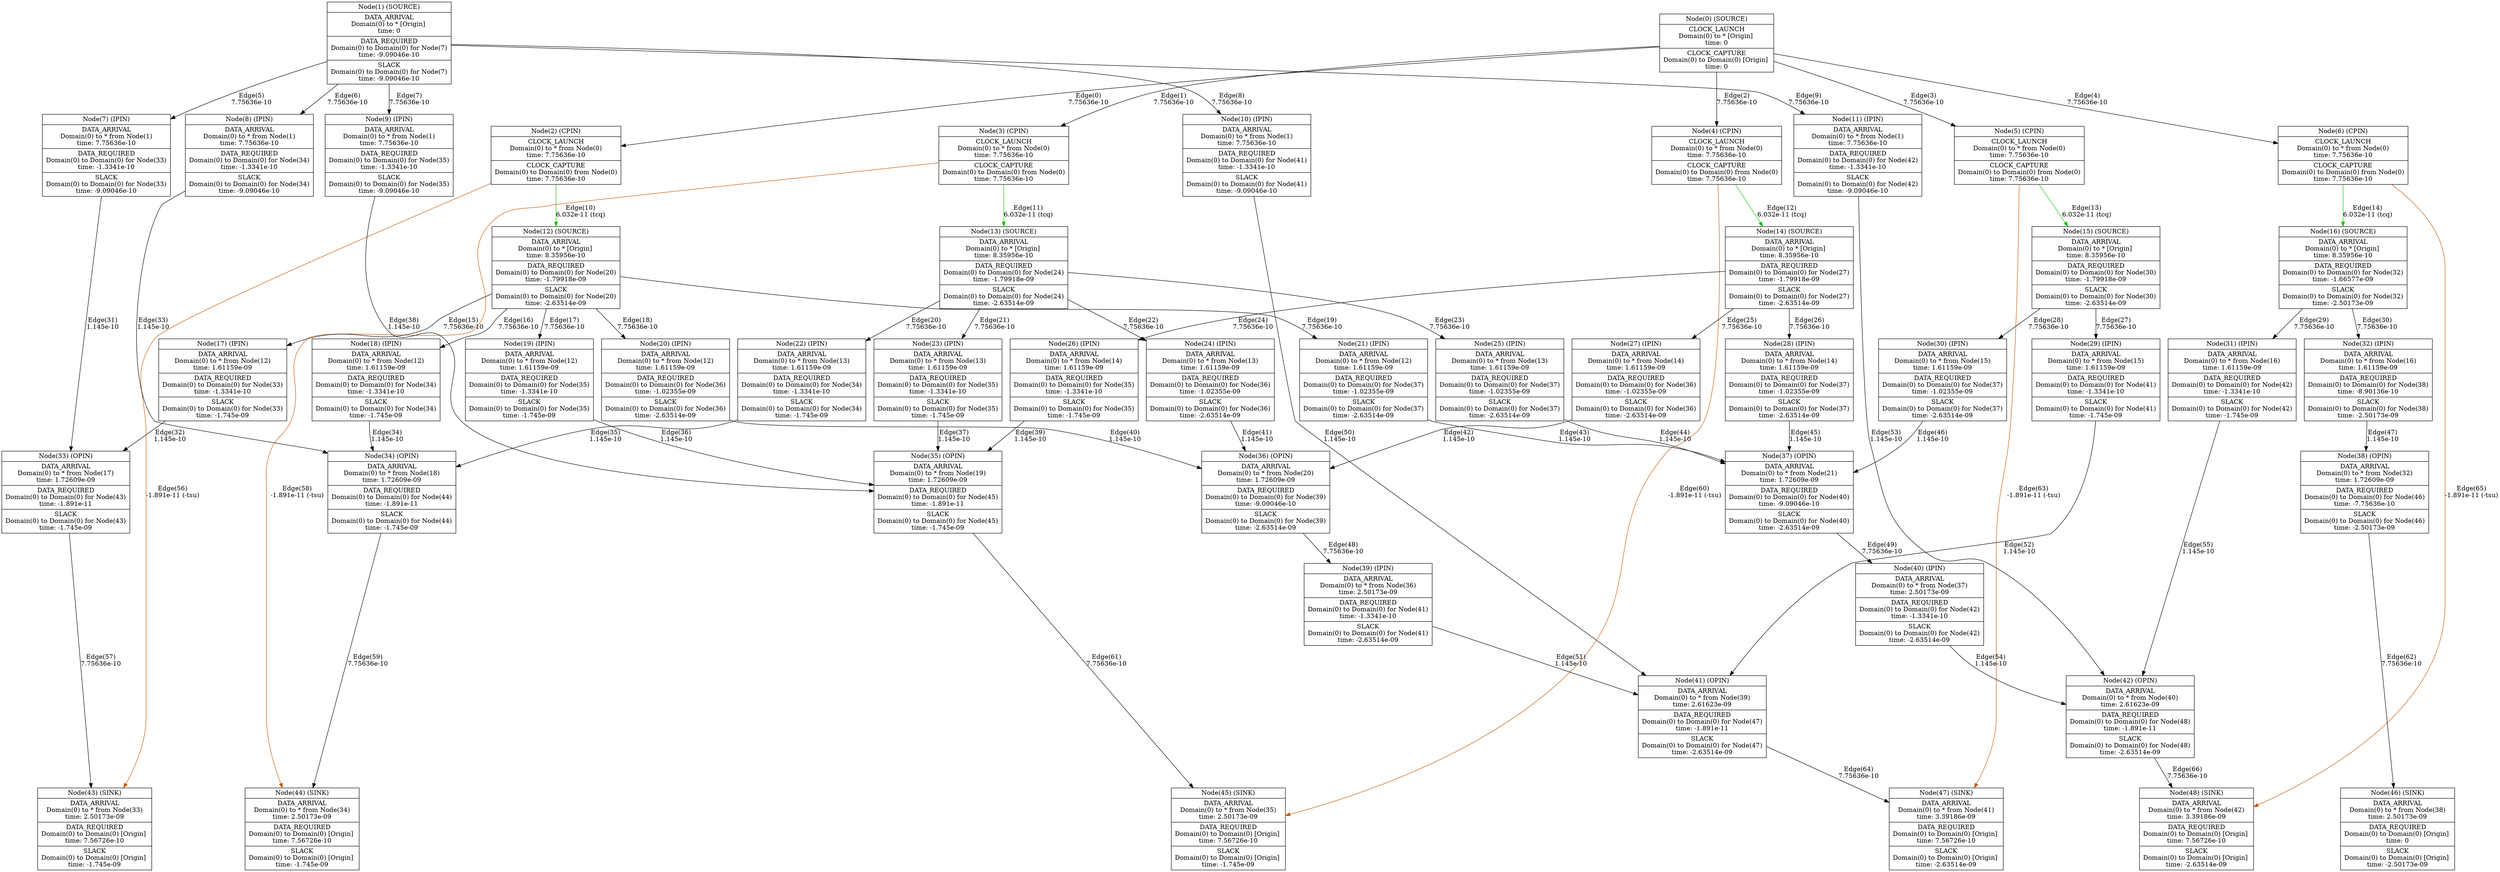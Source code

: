 digraph G {
	node[shape=record]
	node0[label="{Node(0) (SOURCE) | {CLOCK_LAUNCH\nDomain(0) to * [Origin] \ntime: 0} | {CLOCK_CAPTURE\nDomain(0) to Domain(0) [Origin] \ntime: 0}}"]
	node1[label="{Node(1) (SOURCE) | {DATA_ARRIVAL\nDomain(0) to * [Origin] \ntime: 0} | {DATA_REQUIRED\nDomain(0) to Domain(0) for Node(7)\ntime: -9.09046e-10} | {SLACK\nDomain(0) to Domain(0) for Node(7)\ntime: -9.09046e-10}}"]
	node2[label="{Node(2) (CPIN) | {CLOCK_LAUNCH\nDomain(0) to * from Node(0)\ntime: 7.75636e-10} | {CLOCK_CAPTURE\nDomain(0) to Domain(0) from Node(0)\ntime: 7.75636e-10}}"]
	node3[label="{Node(3) (CPIN) | {CLOCK_LAUNCH\nDomain(0) to * from Node(0)\ntime: 7.75636e-10} | {CLOCK_CAPTURE\nDomain(0) to Domain(0) from Node(0)\ntime: 7.75636e-10}}"]
	node4[label="{Node(4) (CPIN) | {CLOCK_LAUNCH\nDomain(0) to * from Node(0)\ntime: 7.75636e-10} | {CLOCK_CAPTURE\nDomain(0) to Domain(0) from Node(0)\ntime: 7.75636e-10}}"]
	node5[label="{Node(5) (CPIN) | {CLOCK_LAUNCH\nDomain(0) to * from Node(0)\ntime: 7.75636e-10} | {CLOCK_CAPTURE\nDomain(0) to Domain(0) from Node(0)\ntime: 7.75636e-10}}"]
	node6[label="{Node(6) (CPIN) | {CLOCK_LAUNCH\nDomain(0) to * from Node(0)\ntime: 7.75636e-10} | {CLOCK_CAPTURE\nDomain(0) to Domain(0) from Node(0)\ntime: 7.75636e-10}}"]
	node7[label="{Node(7) (IPIN) | {DATA_ARRIVAL\nDomain(0) to * from Node(1)\ntime: 7.75636e-10} | {DATA_REQUIRED\nDomain(0) to Domain(0) for Node(33)\ntime: -1.3341e-10} | {SLACK\nDomain(0) to Domain(0) for Node(33)\ntime: -9.09046e-10}}"]
	node8[label="{Node(8) (IPIN) | {DATA_ARRIVAL\nDomain(0) to * from Node(1)\ntime: 7.75636e-10} | {DATA_REQUIRED\nDomain(0) to Domain(0) for Node(34)\ntime: -1.3341e-10} | {SLACK\nDomain(0) to Domain(0) for Node(34)\ntime: -9.09046e-10}}"]
	node9[label="{Node(9) (IPIN) | {DATA_ARRIVAL\nDomain(0) to * from Node(1)\ntime: 7.75636e-10} | {DATA_REQUIRED\nDomain(0) to Domain(0) for Node(35)\ntime: -1.3341e-10} | {SLACK\nDomain(0) to Domain(0) for Node(35)\ntime: -9.09046e-10}}"]
	node10[label="{Node(10) (IPIN) | {DATA_ARRIVAL\nDomain(0) to * from Node(1)\ntime: 7.75636e-10} | {DATA_REQUIRED\nDomain(0) to Domain(0) for Node(41)\ntime: -1.3341e-10} | {SLACK\nDomain(0) to Domain(0) for Node(41)\ntime: -9.09046e-10}}"]
	node11[label="{Node(11) (IPIN) | {DATA_ARRIVAL\nDomain(0) to * from Node(1)\ntime: 7.75636e-10} | {DATA_REQUIRED\nDomain(0) to Domain(0) for Node(42)\ntime: -1.3341e-10} | {SLACK\nDomain(0) to Domain(0) for Node(42)\ntime: -9.09046e-10}}"]
	node12[label="{Node(12) (SOURCE) | {DATA_ARRIVAL\nDomain(0) to * [Origin] \ntime: 8.35956e-10} | {DATA_REQUIRED\nDomain(0) to Domain(0) for Node(20)\ntime: -1.79918e-09} | {SLACK\nDomain(0) to Domain(0) for Node(20)\ntime: -2.63514e-09}}"]
	node13[label="{Node(13) (SOURCE) | {DATA_ARRIVAL\nDomain(0) to * [Origin] \ntime: 8.35956e-10} | {DATA_REQUIRED\nDomain(0) to Domain(0) for Node(24)\ntime: -1.79918e-09} | {SLACK\nDomain(0) to Domain(0) for Node(24)\ntime: -2.63514e-09}}"]
	node14[label="{Node(14) (SOURCE) | {DATA_ARRIVAL\nDomain(0) to * [Origin] \ntime: 8.35956e-10} | {DATA_REQUIRED\nDomain(0) to Domain(0) for Node(27)\ntime: -1.79918e-09} | {SLACK\nDomain(0) to Domain(0) for Node(27)\ntime: -2.63514e-09}}"]
	node15[label="{Node(15) (SOURCE) | {DATA_ARRIVAL\nDomain(0) to * [Origin] \ntime: 8.35956e-10} | {DATA_REQUIRED\nDomain(0) to Domain(0) for Node(30)\ntime: -1.79918e-09} | {SLACK\nDomain(0) to Domain(0) for Node(30)\ntime: -2.63514e-09}}"]
	node16[label="{Node(16) (SOURCE) | {DATA_ARRIVAL\nDomain(0) to * [Origin] \ntime: 8.35956e-10} | {DATA_REQUIRED\nDomain(0) to Domain(0) for Node(32)\ntime: -1.66577e-09} | {SLACK\nDomain(0) to Domain(0) for Node(32)\ntime: -2.50173e-09}}"]
	node17[label="{Node(17) (IPIN) | {DATA_ARRIVAL\nDomain(0) to * from Node(12)\ntime: 1.61159e-09} | {DATA_REQUIRED\nDomain(0) to Domain(0) for Node(33)\ntime: -1.3341e-10} | {SLACK\nDomain(0) to Domain(0) for Node(33)\ntime: -1.745e-09}}"]
	node18[label="{Node(18) (IPIN) | {DATA_ARRIVAL\nDomain(0) to * from Node(12)\ntime: 1.61159e-09} | {DATA_REQUIRED\nDomain(0) to Domain(0) for Node(34)\ntime: -1.3341e-10} | {SLACK\nDomain(0) to Domain(0) for Node(34)\ntime: -1.745e-09}}"]
	node19[label="{Node(19) (IPIN) | {DATA_ARRIVAL\nDomain(0) to * from Node(12)\ntime: 1.61159e-09} | {DATA_REQUIRED\nDomain(0) to Domain(0) for Node(35)\ntime: -1.3341e-10} | {SLACK\nDomain(0) to Domain(0) for Node(35)\ntime: -1.745e-09}}"]
	node20[label="{Node(20) (IPIN) | {DATA_ARRIVAL\nDomain(0) to * from Node(12)\ntime: 1.61159e-09} | {DATA_REQUIRED\nDomain(0) to Domain(0) for Node(36)\ntime: -1.02355e-09} | {SLACK\nDomain(0) to Domain(0) for Node(36)\ntime: -2.63514e-09}}"]
	node21[label="{Node(21) (IPIN) | {DATA_ARRIVAL\nDomain(0) to * from Node(12)\ntime: 1.61159e-09} | {DATA_REQUIRED\nDomain(0) to Domain(0) for Node(37)\ntime: -1.02355e-09} | {SLACK\nDomain(0) to Domain(0) for Node(37)\ntime: -2.63514e-09}}"]
	node22[label="{Node(22) (IPIN) | {DATA_ARRIVAL\nDomain(0) to * from Node(13)\ntime: 1.61159e-09} | {DATA_REQUIRED\nDomain(0) to Domain(0) for Node(34)\ntime: -1.3341e-10} | {SLACK\nDomain(0) to Domain(0) for Node(34)\ntime: -1.745e-09}}"]
	node23[label="{Node(23) (IPIN) | {DATA_ARRIVAL\nDomain(0) to * from Node(13)\ntime: 1.61159e-09} | {DATA_REQUIRED\nDomain(0) to Domain(0) for Node(35)\ntime: -1.3341e-10} | {SLACK\nDomain(0) to Domain(0) for Node(35)\ntime: -1.745e-09}}"]
	node24[label="{Node(24) (IPIN) | {DATA_ARRIVAL\nDomain(0) to * from Node(13)\ntime: 1.61159e-09} | {DATA_REQUIRED\nDomain(0) to Domain(0) for Node(36)\ntime: -1.02355e-09} | {SLACK\nDomain(0) to Domain(0) for Node(36)\ntime: -2.63514e-09}}"]
	node25[label="{Node(25) (IPIN) | {DATA_ARRIVAL\nDomain(0) to * from Node(13)\ntime: 1.61159e-09} | {DATA_REQUIRED\nDomain(0) to Domain(0) for Node(37)\ntime: -1.02355e-09} | {SLACK\nDomain(0) to Domain(0) for Node(37)\ntime: -2.63514e-09}}"]
	node26[label="{Node(26) (IPIN) | {DATA_ARRIVAL\nDomain(0) to * from Node(14)\ntime: 1.61159e-09} | {DATA_REQUIRED\nDomain(0) to Domain(0) for Node(35)\ntime: -1.3341e-10} | {SLACK\nDomain(0) to Domain(0) for Node(35)\ntime: -1.745e-09}}"]
	node27[label="{Node(27) (IPIN) | {DATA_ARRIVAL\nDomain(0) to * from Node(14)\ntime: 1.61159e-09} | {DATA_REQUIRED\nDomain(0) to Domain(0) for Node(36)\ntime: -1.02355e-09} | {SLACK\nDomain(0) to Domain(0) for Node(36)\ntime: -2.63514e-09}}"]
	node28[label="{Node(28) (IPIN) | {DATA_ARRIVAL\nDomain(0) to * from Node(14)\ntime: 1.61159e-09} | {DATA_REQUIRED\nDomain(0) to Domain(0) for Node(37)\ntime: -1.02355e-09} | {SLACK\nDomain(0) to Domain(0) for Node(37)\ntime: -2.63514e-09}}"]
	node29[label="{Node(29) (IPIN) | {DATA_ARRIVAL\nDomain(0) to * from Node(15)\ntime: 1.61159e-09} | {DATA_REQUIRED\nDomain(0) to Domain(0) for Node(41)\ntime: -1.3341e-10} | {SLACK\nDomain(0) to Domain(0) for Node(41)\ntime: -1.745e-09}}"]
	node30[label="{Node(30) (IPIN) | {DATA_ARRIVAL\nDomain(0) to * from Node(15)\ntime: 1.61159e-09} | {DATA_REQUIRED\nDomain(0) to Domain(0) for Node(37)\ntime: -1.02355e-09} | {SLACK\nDomain(0) to Domain(0) for Node(37)\ntime: -2.63514e-09}}"]
	node31[label="{Node(31) (IPIN) | {DATA_ARRIVAL\nDomain(0) to * from Node(16)\ntime: 1.61159e-09} | {DATA_REQUIRED\nDomain(0) to Domain(0) for Node(42)\ntime: -1.3341e-10} | {SLACK\nDomain(0) to Domain(0) for Node(42)\ntime: -1.745e-09}}"]
	node32[label="{Node(32) (IPIN) | {DATA_ARRIVAL\nDomain(0) to * from Node(16)\ntime: 1.61159e-09} | {DATA_REQUIRED\nDomain(0) to Domain(0) for Node(38)\ntime: -8.90136e-10} | {SLACK\nDomain(0) to Domain(0) for Node(38)\ntime: -2.50173e-09}}"]
	node33[label="{Node(33) (OPIN) | {DATA_ARRIVAL\nDomain(0) to * from Node(17)\ntime: 1.72609e-09} | {DATA_REQUIRED\nDomain(0) to Domain(0) for Node(43)\ntime: -1.891e-11} | {SLACK\nDomain(0) to Domain(0) for Node(43)\ntime: -1.745e-09}}"]
	node34[label="{Node(34) (OPIN) | {DATA_ARRIVAL\nDomain(0) to * from Node(18)\ntime: 1.72609e-09} | {DATA_REQUIRED\nDomain(0) to Domain(0) for Node(44)\ntime: -1.891e-11} | {SLACK\nDomain(0) to Domain(0) for Node(44)\ntime: -1.745e-09}}"]
	node35[label="{Node(35) (OPIN) | {DATA_ARRIVAL\nDomain(0) to * from Node(19)\ntime: 1.72609e-09} | {DATA_REQUIRED\nDomain(0) to Domain(0) for Node(45)\ntime: -1.891e-11} | {SLACK\nDomain(0) to Domain(0) for Node(45)\ntime: -1.745e-09}}"]
	node36[label="{Node(36) (OPIN) | {DATA_ARRIVAL\nDomain(0) to * from Node(20)\ntime: 1.72609e-09} | {DATA_REQUIRED\nDomain(0) to Domain(0) for Node(39)\ntime: -9.09046e-10} | {SLACK\nDomain(0) to Domain(0) for Node(39)\ntime: -2.63514e-09}}"]
	node37[label="{Node(37) (OPIN) | {DATA_ARRIVAL\nDomain(0) to * from Node(21)\ntime: 1.72609e-09} | {DATA_REQUIRED\nDomain(0) to Domain(0) for Node(40)\ntime: -9.09046e-10} | {SLACK\nDomain(0) to Domain(0) for Node(40)\ntime: -2.63514e-09}}"]
	node38[label="{Node(38) (OPIN) | {DATA_ARRIVAL\nDomain(0) to * from Node(32)\ntime: 1.72609e-09} | {DATA_REQUIRED\nDomain(0) to Domain(0) for Node(46)\ntime: -7.75636e-10} | {SLACK\nDomain(0) to Domain(0) for Node(46)\ntime: -2.50173e-09}}"]
	node39[label="{Node(39) (IPIN) | {DATA_ARRIVAL\nDomain(0) to * from Node(36)\ntime: 2.50173e-09} | {DATA_REQUIRED\nDomain(0) to Domain(0) for Node(41)\ntime: -1.3341e-10} | {SLACK\nDomain(0) to Domain(0) for Node(41)\ntime: -2.63514e-09}}"]
	node40[label="{Node(40) (IPIN) | {DATA_ARRIVAL\nDomain(0) to * from Node(37)\ntime: 2.50173e-09} | {DATA_REQUIRED\nDomain(0) to Domain(0) for Node(42)\ntime: -1.3341e-10} | {SLACK\nDomain(0) to Domain(0) for Node(42)\ntime: -2.63514e-09}}"]
	node41[label="{Node(41) (OPIN) | {DATA_ARRIVAL\nDomain(0) to * from Node(39)\ntime: 2.61623e-09} | {DATA_REQUIRED\nDomain(0) to Domain(0) for Node(47)\ntime: -1.891e-11} | {SLACK\nDomain(0) to Domain(0) for Node(47)\ntime: -2.63514e-09}}"]
	node42[label="{Node(42) (OPIN) | {DATA_ARRIVAL\nDomain(0) to * from Node(40)\ntime: 2.61623e-09} | {DATA_REQUIRED\nDomain(0) to Domain(0) for Node(48)\ntime: -1.891e-11} | {SLACK\nDomain(0) to Domain(0) for Node(48)\ntime: -2.63514e-09}}"]
	node43[label="{Node(43) (SINK) | {DATA_ARRIVAL\nDomain(0) to * from Node(33)\ntime: 2.50173e-09} | {DATA_REQUIRED\nDomain(0) to Domain(0) [Origin] \ntime: 7.56726e-10} | {SLACK\nDomain(0) to Domain(0) [Origin] \ntime: -1.745e-09}}"]
	node44[label="{Node(44) (SINK) | {DATA_ARRIVAL\nDomain(0) to * from Node(34)\ntime: 2.50173e-09} | {DATA_REQUIRED\nDomain(0) to Domain(0) [Origin] \ntime: 7.56726e-10} | {SLACK\nDomain(0) to Domain(0) [Origin] \ntime: -1.745e-09}}"]
	node45[label="{Node(45) (SINK) | {DATA_ARRIVAL\nDomain(0) to * from Node(35)\ntime: 2.50173e-09} | {DATA_REQUIRED\nDomain(0) to Domain(0) [Origin] \ntime: 7.56726e-10} | {SLACK\nDomain(0) to Domain(0) [Origin] \ntime: -1.745e-09}}"]
	node46[label="{Node(46) (SINK) | {DATA_ARRIVAL\nDomain(0) to * from Node(38)\ntime: 2.50173e-09} | {DATA_REQUIRED\nDomain(0) to Domain(0) [Origin] \ntime: 0} | {SLACK\nDomain(0) to Domain(0) [Origin] \ntime: -2.50173e-09}}"]
	node47[label="{Node(47) (SINK) | {DATA_ARRIVAL\nDomain(0) to * from Node(41)\ntime: 3.39186e-09} | {DATA_REQUIRED\nDomain(0) to Domain(0) [Origin] \ntime: 7.56726e-10} | {SLACK\nDomain(0) to Domain(0) [Origin] \ntime: -2.63514e-09}}"]
	node48[label="{Node(48) (SINK) | {DATA_ARRIVAL\nDomain(0) to * from Node(42)\ntime: 3.39186e-09} | {DATA_REQUIRED\nDomain(0) to Domain(0) [Origin] \ntime: 7.56726e-10} | {SLACK\nDomain(0) to Domain(0) [Origin] \ntime: -2.63514e-09}}"]
	{rank = same; node0; node1; }
	{rank = same; node2; node3; node4; node5; node6; node7; node8; node9; node10; node11; }
	{rank = same; node12; node13; node14; node15; node16; }
	{rank = same; node17; node18; node19; node20; node21; node22; node23; node24; node25; node26; node27; node28; node29; node30; node31; node32; }
	{rank = same; node33; node34; node35; node36; node37; node38; }
	{rank = same; node39; node40; }
	{rank = same; node41; node42; }
	{rank = same; node43; node44; node45; node46; node47; node48; }
	node0 -> node2 [ label="Edge(0)\n7.75636e-10"];
	node0 -> node3 [ label="Edge(1)\n7.75636e-10"];
	node0 -> node4 [ label="Edge(2)\n7.75636e-10"];
	node0 -> node5 [ label="Edge(3)\n7.75636e-10"];
	node0 -> node6 [ label="Edge(4)\n7.75636e-10"];
	node1 -> node7 [ label="Edge(5)\n7.75636e-10"];
	node1 -> node8 [ label="Edge(6)\n7.75636e-10"];
	node1 -> node9 [ label="Edge(7)\n7.75636e-10"];
	node1 -> node10 [ label="Edge(8)\n7.75636e-10"];
	node1 -> node11 [ label="Edge(9)\n7.75636e-10"];
	node2 -> node12 [ label="Edge(10)\n6.032e-11 (tcq)" color="#10c403"];
	node3 -> node13 [ label="Edge(11)\n6.032e-11 (tcq)" color="#10c403"];
	node4 -> node14 [ label="Edge(12)\n6.032e-11 (tcq)" color="#10c403"];
	node5 -> node15 [ label="Edge(13)\n6.032e-11 (tcq)" color="#10c403"];
	node6 -> node16 [ label="Edge(14)\n6.032e-11 (tcq)" color="#10c403"];
	node12 -> node17 [ label="Edge(15)\n7.75636e-10"];
	node12 -> node18 [ label="Edge(16)\n7.75636e-10"];
	node12 -> node19 [ label="Edge(17)\n7.75636e-10"];
	node12 -> node20 [ label="Edge(18)\n7.75636e-10"];
	node12 -> node21 [ label="Edge(19)\n7.75636e-10"];
	node13 -> node22 [ label="Edge(20)\n7.75636e-10"];
	node13 -> node23 [ label="Edge(21)\n7.75636e-10"];
	node13 -> node24 [ label="Edge(22)\n7.75636e-10"];
	node13 -> node25 [ label="Edge(23)\n7.75636e-10"];
	node14 -> node26 [ label="Edge(24)\n7.75636e-10"];
	node14 -> node27 [ label="Edge(25)\n7.75636e-10"];
	node14 -> node28 [ label="Edge(26)\n7.75636e-10"];
	node15 -> node29 [ label="Edge(27)\n7.75636e-10"];
	node15 -> node30 [ label="Edge(28)\n7.75636e-10"];
	node16 -> node31 [ label="Edge(29)\n7.75636e-10"];
	node16 -> node32 [ label="Edge(30)\n7.75636e-10"];
	node7 -> node33 [ label="Edge(31)\n1.145e-10"];
	node17 -> node33 [ label="Edge(32)\n1.145e-10"];
	node8 -> node34 [ label="Edge(33)\n1.145e-10"];
	node18 -> node34 [ label="Edge(34)\n1.145e-10"];
	node22 -> node34 [ label="Edge(35)\n1.145e-10"];
	node19 -> node35 [ label="Edge(36)\n1.145e-10"];
	node23 -> node35 [ label="Edge(37)\n1.145e-10"];
	node9 -> node35 [ label="Edge(38)\n1.145e-10"];
	node26 -> node35 [ label="Edge(39)\n1.145e-10"];
	node20 -> node36 [ label="Edge(40)\n1.145e-10"];
	node24 -> node36 [ label="Edge(41)\n1.145e-10"];
	node27 -> node36 [ label="Edge(42)\n1.145e-10"];
	node21 -> node37 [ label="Edge(43)\n1.145e-10"];
	node25 -> node37 [ label="Edge(44)\n1.145e-10"];
	node28 -> node37 [ label="Edge(45)\n1.145e-10"];
	node30 -> node37 [ label="Edge(46)\n1.145e-10"];
	node32 -> node38 [ label="Edge(47)\n1.145e-10"];
	node36 -> node39 [ label="Edge(48)\n7.75636e-10"];
	node37 -> node40 [ label="Edge(49)\n7.75636e-10"];
	node10 -> node41 [ label="Edge(50)\n1.145e-10"];
	node39 -> node41 [ label="Edge(51)\n1.145e-10"];
	node29 -> node41 [ label="Edge(52)\n1.145e-10"];
	node11 -> node42 [ label="Edge(53)\n1.145e-10"];
	node40 -> node42 [ label="Edge(54)\n1.145e-10"];
	node31 -> node42 [ label="Edge(55)\n1.145e-10"];
	node2 -> node43 [ label="Edge(56)\n-1.891e-11 (-tsu)" color="#c45403"];
	node33 -> node43 [ label="Edge(57)\n7.75636e-10"];
	node3 -> node44 [ label="Edge(58)\n-1.891e-11 (-tsu)" color="#c45403"];
	node34 -> node44 [ label="Edge(59)\n7.75636e-10"];
	node4 -> node45 [ label="Edge(60)\n-1.891e-11 (-tsu)" color="#c45403"];
	node35 -> node45 [ label="Edge(61)\n7.75636e-10"];
	node38 -> node46 [ label="Edge(62)\n7.75636e-10"];
	node5 -> node47 [ label="Edge(63)\n-1.891e-11 (-tsu)" color="#c45403"];
	node41 -> node47 [ label="Edge(64)\n7.75636e-10"];
	node6 -> node48 [ label="Edge(65)\n-1.891e-11 (-tsu)" color="#c45403"];
	node42 -> node48 [ label="Edge(66)\n7.75636e-10"];
}
